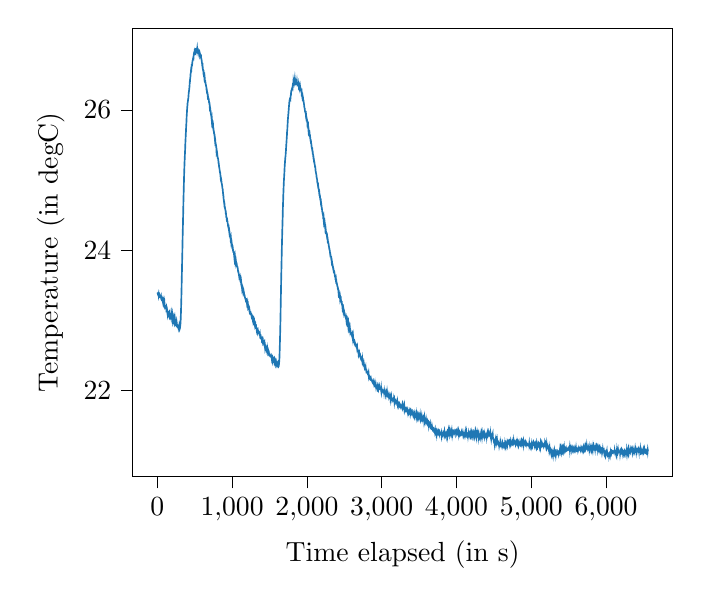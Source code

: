 % This file was created by tikzplotlib v0.9.5.
\begin{tikzpicture}

\definecolor{color0}{rgb}{0.122,0.467,0.706}

\begin{axis}[
legend cell align={left},
legend style={fill opacity=0.8, draw opacity=1, text opacity=1, draw=white!80!black},
tick align=outside,
tick pos=left,
x grid style={white!69.02!black},
xlabel={Time elapsed (in s)},
ylabel={Temperature (in degC)},
xmin=-328, xmax=6888,
xtick style={color=black},
y grid style={white!69.02!black},
ymin=20.772, ymax=27.165,
ytick style={color=black}
]
\addplot [semithick, color0]
table {%
0 23.397
2 23.393
4 23.393
6 23.378
8 23.38
10 23.376
12 23.365
14 23.365
16 23.374
18 23.353
20 23.363
22 23.35
24 23.357
26 23.35
28 23.346
30 23.353
32 23.344
34 23.346
36 23.342
38 23.331
40 23.331
42 23.331
44 23.336
46 23.327
48 23.323
50 23.333
52 23.314
54 23.316
56 23.306
58 23.31
60 23.293
62 23.287
64 23.287
66 23.291
68 23.289
70 23.282
72 23.272
74 23.261
76 23.276
78 23.261
80 23.27
82 23.257
84 23.265
86 23.25
88 23.261
90 23.227
92 23.216
94 23.221
96 23.231
98 23.201
100 23.204
102 23.193
104 23.199
106 23.193
108 23.189
110 23.191
112 23.178
114 23.176
116 23.174
118 23.182
120 23.155
122 23.159
124 23.158
126 23.16
128 23.145
130 23.153
132 23.141
134 23.125
136 23.112
138 23.089
140 23.101
142 23.099
144 23.106
146 23.109
148 23.104
150 23.092
152 23.086
154 23.069
156 23.072
158 23.063
160 23.079
162 23.068
164 23.075
166 23.086
168 23.058
170 23.058
172 23.035
174 23.032
176 23.048
178 23.068
180 23.073
182 23.06
184 23.101
186 23.078
188 23.06
190 23.063
192 23.085
194 23.067
196 23.064
198 23.06
200 23.077
202 23.057
204 23.062
206 23.029
208 22.991
210 23
212 22.976
214 22.983
216 23.003
218 23.015
220 23.021
222 22.998
224 23.018
226 23.007
228 23.019
230 22.99
232 23.001
234 22.988
236 23.007
238 22.988
240 22.984
242 22.977
244 22.96
246 22.923
248 22.955
250 22.938
252 22.934
254 22.96
256 22.957
258 22.974
260 22.959
262 22.941
264 22.939
266 22.933
268 22.915
270 22.913
272 22.906
274 22.908
276 22.915
278 22.918
280 22.916
282 22.899
284 22.91
286 22.917
288 22.914
290 22.889
292 22.908
294 22.893
296 22.895
298 22.902
300 22.882
302 22.889
304 22.9
306 22.931
308 22.942
310 22.966
312 23.012
314 23.068
316 23.127
318 23.206
320 23.285
322 23.378
324 23.47
326 23.585
328 23.672
330 23.777
332 23.879
334 23.966
336 24.079
338 24.192
340 24.279
342 24.371
344 24.468
346 24.556
348 24.671
350 24.758
352 24.835
354 24.926
356 25.001
358 25.082
360 25.145
362 25.205
364 25.265
366 25.305
368 25.36
370 25.405
372 25.454
374 25.518
376 25.56
378 25.601
380 25.654
382 25.688
384 25.737
386 25.782
388 25.81
390 25.861
392 25.912
394 25.939
396 25.982
398 26.016
400 26.042
402 26.063
404 26.097
406 26.108
408 26.122
410 26.137
412 26.157
414 26.167
416 26.193
418 26.225
420 26.248
422 26.263
424 26.278
426 26.299
428 26.314
430 26.342
432 26.372
434 26.403
436 26.406
438 26.444
440 26.457
442 26.474
444 26.512
446 26.527
448 26.531
450 26.557
452 26.599
454 26.606
456 26.599
458 26.627
460 26.625
462 26.627
464 26.642
466 26.653
468 26.684
470 26.699
472 26.706
474 26.71
476 26.719
478 26.736
480 26.744
482 26.755
484 26.75
486 26.778
488 26.795
490 26.812
492 26.821
494 26.823
496 26.823
498 26.84
500 26.836
502 26.829
504 26.842
506 26.855
508 26.851
510 26.857
512 26.868
514 26.868
516 26.868
518 26.848
520 26.857
522 26.857
524 26.865
526 26.87
528 26.855
530 26.859
532 26.874
534 26.851
536 26.863
538 26.863
540 26.848
542 26.851
544 26.855
546 26.846
548 26.833
550 26.836
552 26.836
554 26.821
556 26.833
558 26.836
560 26.821
562 26.821
564 26.814
566 26.797
568 26.81
570 26.802
572 26.797
574 26.793
576 26.791
578 26.782
580 26.782
582 26.763
584 26.765
586 26.738
588 26.729
590 26.723
592 26.702
594 26.699
596 26.672
598 26.659
600 26.642
602 26.623
604 26.61
606 26.616
608 26.587
610 26.578
612 26.561
614 26.561
616 26.535
618 26.538
620 26.512
622 26.516
624 26.497
626 26.491
628 26.465
630 26.472
632 26.442
634 26.448
636 26.423
638 26.414
640 26.414
642 26.399
644 26.382
646 26.369
648 26.357
650 26.352
652 26.335
654 26.331
656 26.318
658 26.286
660 26.274
662 26.276
664 26.25
666 26.252
668 26.237
670 26.229
672 26.223
674 26.195
676 26.201
678 26.188
680 26.174
682 26.174
684 26.157
686 26.157
688 26.148
690 26.122
692 26.101
694 26.097
696 26.097
698 26.074
700 26.046
702 26.054
704 26.037
706 26.031
708 26.01
710 25.993
712 25.98
714 25.963
716 25.933
718 25.929
720 25.927
722 25.905
724 25.884
726 25.871
728 25.844
730 25.859
732 25.831
734 25.822
736 25.801
738 25.79
740 25.786
742 25.763
744 25.752
746 25.763
748 25.731
750 25.733
752 25.716
754 25.695
756 25.692
758 25.667
760 25.663
762 25.652
764 25.639
766 25.614
768 25.595
770 25.573
772 25.586
774 25.571
776 25.541
778 25.524
780 25.518
782 25.507
784 25.494
786 25.475
788 25.469
790 25.426
792 25.437
794 25.422
796 25.407
798 25.403
800 25.377
802 25.356
804 25.339
806 25.318
808 25.318
810 25.309
812 25.305
814 25.286
816 25.275
818 25.243
820 25.241
822 25.224
824 25.207
826 25.182
828 25.177
830 25.162
832 25.154
834 25.126
836 25.122
838 25.107
840 25.103
842 25.082
844 25.058
846 25.058
848 25.02
850 25.024
852 25.024
854 25.005
856 24.973
858 24.973
860 24.954
862 24.95
864 24.93
866 24.922
868 24.901
870 24.884
872 24.875
874 24.864
876 24.837
878 24.818
880 24.786
882 24.786
884 24.765
886 24.731
888 24.716
890 24.704
892 24.683
894 24.67
896 24.647
898 24.651
900 24.627
902 24.613
904 24.608
906 24.589
908 24.583
910 24.572
912 24.558
914 24.535
916 24.537
918 24.518
920 24.493
922 24.472
924 24.466
926 24.465
928 24.438
930 24.441
932 24.443
934 24.43
936 24.411
938 24.409
940 24.386
942 24.378
944 24.363
946 24.34
948 24.333
950 24.325
952 24.329
954 24.298
956 24.316
958 24.285
960 24.27
962 24.253
964 24.263
966 24.247
968 24.226
970 24.217
972 24.217
974 24.19
976 24.186
978 24.175
980 24.148
982 24.153
984 24.165
986 24.139
988 24.153
990 24.143
992 24.124
994 24.101
996 24.084
998 24.067
1000 24.074
1002 24.068
1004 24.053
1006 24.069
1008 24.023
1010 24.011
1012 24.009
1014 24.001
1016 23.983
1018 23.975
1020 23.971
1022 23.966
1024 23.954
1026 23.932
1028 23.937
1030 23.902
1032 23.91
1034 23.878
1036 23.888
1038 23.869
1040 23.888
1042 23.866
1044 23.847
1046 23.868
1048 23.842
1050 23.852
1052 23.835
1054 23.821
1056 23.821
1058 23.817
1060 23.81
1062 23.797
1064 23.772
1066 23.771
1068 23.763
1070 23.764
1072 23.759
1074 23.746
1076 23.732
1078 23.703
1080 23.696
1082 23.698
1084 23.69
1086 23.673
1088 23.665
1090 23.653
1092 23.638
1094 23.648
1096 23.644
1098 23.641
1100 23.608
1102 23.6
1104 23.595
1106 23.577
1108 23.577
1110 23.562
1112 23.549
1114 23.546
1116 23.567
1118 23.549
1120 23.557
1122 23.536
1124 23.527
1126 23.514
1128 23.485
1130 23.484
1132 23.462
1134 23.475
1136 23.464
1138 23.463
1140 23.465
1142 23.443
1144 23.428
1146 23.446
1148 23.438
1150 23.411
1152 23.404
1154 23.396
1156 23.406
1158 23.395
1160 23.368
1162 23.368
1164 23.364
1166 23.355
1168 23.347
1170 23.33
1172 23.326
1174 23.32
1176 23.307
1178 23.303
1180 23.294
1182 23.3
1184 23.298
1186 23.299
1188 23.289
1190 23.282
1192 23.272
1194 23.261
1196 23.268
1198 23.247
1200 23.257
1202 23.245
1204 23.217
1206 23.217
1208 23.228
1210 23.207
1212 23.213
1214 23.177
1216 23.181
1218 23.175
1220 23.179
1222 23.173
1224 23.173
1226 23.16
1228 23.154
1230 23.141
1232 23.152
1234 23.137
1236 23.126
1238 23.12
1240 23.115
1242 23.088
1244 23.107
1246 23.109
1248 23.092
1250 23.088
1252 23.09
1254 23.081
1256 23.074
1258 23.07
1260 23.057
1262 23.062
1264 23.052
1266 23.039
1268 23.032
1270 23.034
1272 23.039
1274 23.021
1276 23.027
1278 23.01
1280 23.008
1282 23.013
1284 22.983
1286 22.99
1288 22.996
1290 23.004
1292 22.991
1294 22.976
1296 22.983
1298 22.964
1300 22.954
1302 22.941
1304 22.956
1306 22.949
1308 22.943
1310 22.93
1312 22.937
1314 22.917
1316 22.915
1318 22.913
1320 22.915
1322 22.89
1324 22.89
1326 22.875
1328 22.89
1330 22.888
1332 22.881
1334 22.879
1336 22.873
1338 22.871
1340 22.86
1342 22.834
1344 22.841
1346 22.849
1348 22.837
1350 22.826
1352 22.826
1354 22.822
1356 22.824
1358 22.826
1360 22.817
1362 22.815
1364 22.809
1366 22.794
1368 22.79
1370 22.785
1372 22.796
1374 22.775
1376 22.779
1378 22.783
1380 22.777
1382 22.764
1384 22.768
1386 22.758
1388 22.749
1390 22.743
1392 22.751
1394 22.754
1396 22.754
1398 22.719
1400 22.724
1402 22.723
1404 22.723
1406 22.729
1408 22.712
1410 22.717
1412 22.688
1414 22.694
1416 22.692
1418 22.688
1420 22.687
1422 22.678
1424 22.683
1426 22.668
1428 22.663
1430 22.653
1432 22.656
1434 22.664
1436 22.641
1438 22.645
1440 22.619
1442 22.632
1444 22.628
1446 22.628
1448 22.619
1450 22.617
1452 22.611
1454 22.598
1456 22.617
1458 22.613
1460 22.59
1462 22.594
1464 22.577
1466 22.575
1468 22.59
1470 22.57
1472 22.568
1474 22.556
1476 22.57
1478 22.556
1480 22.551
1482 22.543
1484 22.553
1486 22.541
1488 22.545
1490 22.534
1492 22.538
1494 22.526
1496 22.526
1498 22.526
1500 22.509
1502 22.513
1504 22.509
1506 22.509
1508 22.504
1510 22.504
1512 22.5
1514 22.5
1516 22.49
1518 22.485
1520 22.487
1522 22.485
1524 22.481
1526 22.479
1528 22.464
1530 22.477
1532 22.468
1534 22.466
1536 22.449
1538 22.46
1540 22.462
1542 22.441
1544 22.455
1546 22.447
1548 22.449
1550 22.426
1552 22.43
1554 22.432
1556 22.424
1558 22.428
1560 22.417
1562 22.43
1564 22.419
1566 22.428
1568 22.413
1570 22.402
1572 22.413
1574 22.421
1576 22.411
1578 22.396
1580 22.402
1582 22.409
1584 22.394
1586 22.372
1588 22.379
1590 22.392
1592 22.379
1594 22.375
1596 22.381
1598 22.372
1600 22.362
1602 22.37
1604 22.358
1606 22.355
1608 22.362
1610 22.37
1612 22.349
1614 22.349
1616 22.355
1618 22.349
1620 22.353
1622 22.345
1624 22.349
1626 22.375
1628 22.392
1630 22.424
1632 22.453
1634 22.513
1636 22.585
1638 22.658
1640 22.741
1642 22.819
1644 22.913
1646 23.007
1648 23.128
1650 23.262
1652 23.364
1654 23.486
1656 23.596
1658 23.697
1660 23.786
1662 23.903
1664 23.995
1666 24.097
1668 24.173
1670 24.265
1672 24.331
1674 24.42
1676 24.482
1678 24.586
1680 24.659
1682 24.703
1684 24.786
1686 24.831
1688 24.893
1690 24.935
1692 24.993
1694 25.021
1696 25.065
1698 25.093
1700 25.146
1702 25.185
1704 25.219
1706 25.248
1708 25.282
1710 25.302
1712 25.334
1714 25.338
1716 25.378
1718 25.404
1720 25.431
1722 25.47
1724 25.506
1726 25.532
1728 25.566
1730 25.6
1732 25.629
1734 25.678
1736 25.704
1738 25.725
1740 25.774
1742 25.802
1744 25.844
1746 25.874
1748 25.898
1750 25.932
1752 25.942
1754 25.974
1756 25.996
1758 26.025
1760 26.059
1762 26.072
1764 26.102
1766 26.125
1768 26.136
1770 26.147
1772 26.145
1774 26.155
1776 26.17
1778 26.174
1780 26.168
1782 26.194
1784 26.208
1786 26.213
1788 26.245
1790 26.264
1792 26.264
1794 26.277
1796 26.292
1798 26.296
1800 26.3
1802 26.309
1804 26.309
1806 26.313
1808 26.33
1810 26.323
1812 26.345
1814 26.345
1816 26.351
1818 26.366
1820 26.409
1822 26.398
1824 26.392
1826 26.4
1828 26.394
1830 26.406
1832 26.419
1834 26.415
1836 26.417
1838 26.436
1840 26.413
1842 26.426
1844 26.415
1846 26.426
1848 26.419
1850 26.398
1852 26.387
1854 26.375
1856 26.377
1858 26.385
1860 26.394
1862 26.381
1864 26.383
1866 26.4
1868 26.379
1870 26.368
1872 26.372
1874 26.372
1876 26.368
1878 26.358
1880 26.36
1882 26.36
1884 26.353
1886 26.351
1888 26.364
1890 26.343
1892 26.351
1894 26.355
1896 26.34
1898 26.353
1900 26.349
1902 26.345
1904 26.343
1906 26.323
1908 26.336
1910 26.319
1912 26.321
1914 26.313
1916 26.306
1918 26.298
1920 26.294
1922 26.285
1924 26.277
1926 26.279
1928 26.249
1930 26.255
1932 26.232
1934 26.217
1936 26.234
1938 26.234
1940 26.206
1942 26.187
1944 26.196
1946 26.187
1948 26.164
1950 26.145
1952 26.143
1954 26.136
1956 26.113
1958 26.108
1960 26.087
1962 26.074
1964 26.051
1966 26.032
1968 26.028
1970 26.023
1972 26.002
1974 25.981
1976 25.974
1978 25.974
1980 25.962
1982 25.955
1984 25.955
1986 25.928
1988 25.934
1990 25.908
1992 25.887
1994 25.893
1996 25.881
1998 25.87
2000 25.853
2002 25.853
2004 25.84
2006 25.806
2008 25.813
2010 25.802
2012 25.776
2014 25.772
2016 25.778
2018 25.74
2020 25.715
2022 25.727
2024 25.71
2026 25.698
2028 25.685
2030 25.683
2032 25.685
2034 25.653
2036 25.657
2038 25.632
2040 25.623
2042 25.625
2044 25.602
2046 25.581
2048 25.568
2050 25.561
2052 25.546
2054 25.549
2056 25.527
2058 25.517
2060 25.504
2062 25.48
2064 25.47
2066 25.453
2068 25.453
2070 25.438
2072 25.44
2074 25.417
2076 25.391
2078 25.393
2080 25.372
2082 25.363
2084 25.355
2086 25.323
2088 25.325
2090 25.308
2092 25.295
2094 25.285
2096 25.248
2098 25.263
2100 25.251
2102 25.229
2104 25.219
2106 25.214
2108 25.195
2110 25.195
2112 25.178
2114 25.159
2116 25.131
2118 25.119
2120 25.106
2122 25.099
2124 25.082
2126 25.078
2128 25.05
2130 25.038
2132 25.027
2134 25.016
2136 25.014
2138 24.972
2140 24.961
2142 24.955
2144 24.946
2146 24.933
2148 24.918
2150 24.923
2152 24.899
2154 24.887
2156 24.882
2158 24.867
2160 24.846
2162 24.835
2164 24.816
2166 24.821
2168 24.799
2170 24.793
2172 24.78
2174 24.774
2176 24.744
2178 24.727
2180 24.718
2182 24.72
2184 24.701
2186 24.68
2188 24.686
2190 24.665
2192 24.663
2194 24.629
2196 24.629
2198 24.601
2200 24.591
2202 24.584
2204 24.554
2206 24.55
2208 24.537
2210 24.52
2212 24.52
2214 24.499
2216 24.497
2218 24.465
2220 24.467
2222 24.448
2224 24.425
2226 24.442
2228 24.418
2230 24.403
2232 24.401
2234 24.391
2236 24.369
2238 24.373
2240 24.335
2242 24.354
2244 24.335
2246 24.303
2248 24.31
2250 24.282
2252 24.288
2254 24.267
2256 24.265
2258 24.246
2260 24.239
2262 24.239
2264 24.216
2266 24.21
2268 24.195
2270 24.201
2272 24.178
2274 24.171
2276 24.148
2278 24.154
2280 24.139
2282 24.12
2284 24.116
2286 24.114
2288 24.092
2290 24.086
2292 24.067
2294 24.048
2296 24.046
2298 24.026
2300 24.012
2302 24.012
2304 23.999
2306 23.99
2308 23.965
2310 23.954
2312 23.935
2314 23.939
2316 23.924
2318 23.907
2320 23.905
2322 23.905
2324 23.888
2326 23.871
2328 23.867
2330 23.846
2332 23.856
2334 23.843
2336 23.818
2338 23.807
2340 23.803
2342 23.801
2344 23.78
2346 23.769
2348 23.756
2350 23.756
2352 23.735
2354 23.737
2356 23.728
2358 23.703
2360 23.705
2362 23.697
2364 23.677
2366 23.673
2368 23.677
2370 23.665
2372 23.645
2374 23.631
2376 23.624
2378 23.643
2380 23.611
2382 23.588
2384 23.588
2386 23.575
2388 23.584
2390 23.558
2392 23.55
2394 23.554
2396 23.535
2398 23.533
2400 23.524
2402 23.518
2404 23.505
2406 23.49
2408 23.482
2410 23.479
2412 23.458
2414 23.45
2416 23.452
2418 23.439
2420 23.433
2422 23.405
2424 23.416
2426 23.409
2428 23.384
2430 23.39
2432 23.377
2434 23.343
2436 23.345
2438 23.341
2440 23.347
2442 23.322
2444 23.335
2446 23.32
2448 23.305
2450 23.305
2452 23.296
2454 23.301
2456 23.277
2458 23.273
2460 23.262
2462 23.25
2464 23.237
2466 23.235
2468 23.239
2470 23.22
2472 23.22
2474 23.196
2476 23.209
2478 23.207
2480 23.179
2482 23.179
2484 23.169
2486 23.166
2488 23.141
2490 23.156
2492 23.143
2494 23.128
2496 23.13
2498 23.105
2500 23.1
2502 23.107
2504 23.1
2506 23.092
2508 23.073
2510 23.066
2512 23.058
2514 23.06
2516 23.054
2518 23.049
2520 23.037
2522 23.028
2524 23.017
2526 23.015
2528 22.996
2530 23.009
2532 22.986
2534 22.986
2536 22.983
2538 22.975
2540 22.964
2542 22.975
2544 22.943
2546 22.943
2548 22.945
2550 22.947
2552 22.924
2554 22.939
2556 22.907
2558 22.909
2560 22.905
2562 22.888
2564 22.9
2566 22.911
2568 22.894
2570 22.881
2572 22.866
2574 22.858
2576 22.873
2578 22.851
2580 22.862
2582 22.854
2584 22.839
2586 22.828
2588 22.824
2590 22.824
2592 22.819
2594 22.811
2596 22.796
2598 22.792
2600 22.785
2602 22.796
2604 22.802
2606 22.777
2608 22.766
2610 22.762
2612 22.747
2614 22.762
2616 22.741
2618 22.758
2620 22.732
2622 22.736
2624 22.73
2626 22.717
2628 22.715
2630 22.732
2632 22.69
2634 22.685
2636 22.692
2638 22.688
2640 22.675
2642 22.681
2644 22.673
2646 22.66
2648 22.651
2650 22.645
2652 22.647
2654 22.647
2656 22.649
2658 22.63
2660 22.63
2662 22.622
2664 22.624
2666 22.619
2668 22.615
2670 22.6
2672 22.609
2674 22.57
2676 22.587
2678 22.585
2680 22.575
2682 22.562
2684 22.564
2686 22.556
2688 22.553
2690 22.528
2692 22.538
2694 22.536
2696 22.541
2698 22.526
2700 22.534
2702 22.517
2704 22.521
2706 22.524
2708 22.524
2710 22.515
2712 22.502
2714 22.483
2716 22.475
2718 22.483
2720 22.479
2722 22.472
2724 22.47
2726 22.464
2728 22.462
2730 22.449
2732 22.453
2734 22.443
2736 22.436
2738 22.426
2740 22.441
2742 22.415
2744 22.421
2746 22.406
2748 22.404
2750 22.398
2752 22.398
2754 22.381
2756 22.387
2758 22.364
2760 22.36
2762 22.377
2764 22.362
2766 22.362
2768 22.349
2770 22.336
2772 22.345
2774 22.341
2776 22.319
2778 22.323
2780 22.317
2782 22.319
2784 22.328
2786 22.3
2788 22.298
2790 22.3
2792 22.287
2794 22.294
2796 22.292
2798 22.279
2800 22.275
2802 22.268
2804 22.262
2806 22.262
2808 22.247
2810 22.247
2812 22.247
2814 22.245
2816 22.232
2818 22.232
2820 22.24
2822 22.219
2824 22.211
2826 22.226
2828 22.202
2830 22.211
2832 22.209
2834 22.192
2836 22.194
2838 22.185
2840 22.189
2842 22.187
2844 22.179
2846 22.187
2848 22.183
2850 22.162
2852 22.159
2854 22.164
2856 22.17
2858 22.159
2860 22.157
2862 22.155
2864 22.155
2866 22.155
2868 22.14
2870 22.14
2872 22.136
2874 22.121
2876 22.117
2878 22.123
2880 22.117
2882 22.115
2884 22.112
2886 22.103
2888 22.099
2890 22.105
2892 22.116
2894 22.104
2896 22.097
2898 22.086
2900 22.093
2902 22.088
2904 22.081
2906 22.077
2908 22.09
2910 22.066
2912 22.065
2914 22.056
2916 22.056
2918 22.06
2920 22.06
2922 22.071
2924 22.055
2926 22.068
2928 22.069
2930 22.071
2932 22.071
2934 22.054
2936 22.057
2938 22.053
2940 22.051
2942 22.04
2944 22.051
2946 22.038
2948 22.049
2950 22.03
2952 22.026
2954 22.019
2956 22.041
2958 22.041
2960 22.053
2962 22.047
2964 22.04
2966 22.026
2968 22.03
2970 22.011
2972 22.037
2974 22.026
2976 22.025
2978 22.023
2980 22.031
2982 22.03
2984 22.032
2986 22.024
2988 22.03
2990 22.015
2992 22.031
2994 22.006
2996 21.987
2998 22.004
3000 22.006
3002 22.014
3004 22.007
3006 22.007
3008 21.997
3010 21.985
3012 21.985
3014 22.001
3016 21.999
3018 21.988
3020 21.992
3022 21.992
3024 21.98
3026 21.982
3028 21.988
3030 21.995
3032 21.975
3034 21.99
3036 21.975
3038 21.977
3040 21.977
3042 21.961
3044 21.963
3046 21.963
3048 21.967
3050 21.968
3052 21.975
3054 21.953
3056 21.963
3058 21.945
3060 21.958
3062 21.948
3064 21.95
3066 21.949
3068 21.955
3070 21.936
3072 21.932
3074 21.96
3076 21.943
3078 21.943
3080 21.932
3082 21.923
3084 21.921
3086 21.945
3088 21.943
3090 21.934
3092 21.928
3094 21.917
3096 21.93
3098 21.917
3100 21.923
3102 21.908
3104 21.904
3106 21.913
3108 21.915
3110 21.906
3112 21.902
3114 21.908
3116 21.915
3118 21.883
3120 21.896
3122 21.889
3124 21.887
3126 21.891
3128 21.904
3130 21.883
3132 21.885
3134 21.881
3136 21.872
3138 21.883
3140 21.883
3142 21.859
3144 21.864
3146 21.866
3148 21.872
3150 21.868
3152 21.872
3154 21.855
3156 21.855
3158 21.859
3160 21.855
3162 21.874
3164 21.861
3166 21.851
3168 21.861
3170 21.838
3172 21.853
3174 21.859
3176 21.853
3178 21.857
3180 21.849
3182 21.842
3184 21.84
3186 21.844
3188 21.834
3190 21.84
3192 21.827
3194 21.821
3196 21.821
3198 21.825
3200 21.827
3202 21.821
3204 21.812
3206 21.816
3208 21.816
3210 21.831
3212 21.812
3214 21.825
3216 21.814
3218 21.812
3220 21.804
3222 21.804
3224 21.799
3226 21.804
3228 21.789
3230 21.799
3232 21.806
3234 21.808
3236 21.784
3238 21.78
3240 21.791
3242 21.801
3244 21.795
3246 21.797
3248 21.791
3250 21.776
3252 21.776
3254 21.774
3256 21.763
3258 21.767
3260 21.793
3262 21.767
3264 21.769
3266 21.78
3268 21.778
3270 21.769
3272 21.778
3274 21.789
3276 21.772
3278 21.765
3280 21.748
3282 21.754
3284 21.772
3286 21.759
3288 21.754
3290 21.742
3292 21.742
3294 21.75
3296 21.744
3298 21.746
3300 21.763
3302 21.742
3304 21.754
3306 21.729
3308 21.739
3310 21.752
3312 21.752
3314 21.739
3316 21.746
3318 21.742
3320 21.739
3322 21.735
3324 21.737
3326 21.72
3328 21.725
3330 21.722
3332 21.729
3334 21.72
3336 21.714
3338 21.737
3340 21.716
3342 21.71
3344 21.71
3346 21.718
3348 21.703
3350 21.714
3352 21.714
3354 21.692
3356 21.703
3358 21.699
3360 21.69
3362 21.699
3364 21.695
3366 21.697
3368 21.705
3370 21.71
3372 21.688
3374 21.692
3376 21.688
3378 21.703
3380 21.695
3382 21.701
3384 21.675
3386 21.686
3388 21.695
3390 21.68
3392 21.68
3394 21.669
3396 21.671
3398 21.684
3400 21.677
3402 21.684
3404 21.669
3406 21.673
3408 21.68
3410 21.665
3412 21.665
3414 21.669
3416 21.665
3418 21.656
3420 21.667
3422 21.667
3424 21.658
3426 21.658
3428 21.662
3430 21.675
3432 21.669
3434 21.65
3436 21.658
3438 21.639
3440 21.648
3442 21.639
3444 21.656
3446 21.643
3448 21.656
3450 21.645
3452 21.639
3454 21.643
3456 21.637
3458 21.635
3460 21.641
3462 21.639
3464 21.641
3466 21.628
3468 21.654
3470 21.639
3472 21.643
3474 21.641
3476 21.641
3478 21.639
3480 21.645
3482 21.63
3484 21.645
3486 21.635
3488 21.633
3490 21.633
3492 21.63
3494 21.63
3496 21.618
3498 21.633
3500 21.622
3502 21.628
3504 21.624
3506 21.62
3508 21.624
3510 21.618
3512 21.633
3514 21.604
3516 21.604
3518 21.608
3520 21.593
3522 21.604
3524 21.618
3526 21.609
3528 21.62
3530 21.628
3532 21.618
3534 21.609
3536 21.626
3538 21.611
3540 21.613
3542 21.613
3544 21.598
3546 21.598
3548 21.611
3550 21.615
3552 21.596
3554 21.605
3556 21.6
3558 21.606
3560 21.583
3562 21.578
3564 21.578
3566 21.59
3568 21.603
3570 21.557
3572 21.568
3574 21.585
3576 21.568
3578 21.559
3580 21.575
3582 21.575
3584 21.579
3586 21.563
3588 21.57
3590 21.555
3592 21.557
3594 21.574
3596 21.557
3598 21.559
3600 21.537
3602 21.537
3604 21.527
3606 21.523
3608 21.555
3610 21.561
3612 21.543
3614 21.545
3616 21.541
3618 21.545
3620 21.547
3622 21.55
3624 21.523
3626 21.502
3628 21.526
3630 21.504
3632 21.518
3634 21.547
3636 21.547
3638 21.539
3640 21.526
3642 21.51
3644 21.514
3646 21.51
3648 21.521
3650 21.503
3652 21.491
3654 21.469
3656 21.469
3658 21.458
3660 21.456
3662 21.463
3664 21.471
3666 21.441
3668 21.48
3670 21.459
3672 21.461
3674 21.483
3676 21.472
3678 21.469
3680 21.449
3682 21.441
3684 21.445
3686 21.448
3688 21.427
3690 21.449
3692 21.447
3694 21.451
3696 21.438
3698 21.428
3700 21.416
3702 21.418
3704 21.414
3706 21.408
3708 21.416
3710 21.42
3712 21.414
3714 21.425
3716 21.397
3718 21.403
3720 21.405
3722 21.403
3724 21.41
3726 21.397
3728 21.412
3730 21.414
3732 21.399
3734 21.408
3736 21.388
3738 21.408
3740 21.403
3742 21.401
3744 21.405
3746 21.397
3748 21.405
3750 21.399
3752 21.395
3754 21.395
3756 21.408
3758 21.399
3760 21.405
3762 21.388
3764 21.382
3766 21.399
3768 21.399
3770 21.395
3772 21.401
3774 21.38
3776 21.388
3778 21.378
3780 21.382
3782 21.393
3784 21.388
3786 21.391
3788 21.391
3790 21.38
3792 21.378
3794 21.391
3796 21.391
3798 21.373
3800 21.386
3802 21.369
3804 21.391
3806 21.384
3808 21.38
3810 21.371
3812 21.376
3814 21.371
3816 21.38
3818 21.382
3820 21.384
3822 21.373
3824 21.379
3826 21.394
3828 21.39
3830 21.383
3832 21.386
3834 21.391
3836 21.403
3838 21.379
3840 21.39
3842 21.368
3844 21.376
3846 21.369
3848 21.378
3850 21.376
3852 21.365
3854 21.376
3856 21.369
3858 21.373
3860 21.378
3862 21.348
3864 21.367
3866 21.368
3868 21.377
3870 21.385
3872 21.359
3874 21.371
3876 21.381
3878 21.387
3880 21.366
3882 21.385
3884 21.381
3886 21.394
3888 21.386
3890 21.384
3892 21.388
3894 21.414
3896 21.4
3898 21.41
3900 21.394
3902 21.389
3904 21.388
3906 21.4
3908 21.414
3910 21.391
3912 21.406
3914 21.407
3916 21.407
3918 21.405
3920 21.383
3922 21.387
3924 21.4
3926 21.389
3928 21.402
3930 21.399
3932 21.41
3934 21.38
3936 21.397
3938 21.372
3940 21.394
3942 21.374
3944 21.391
3946 21.41
3948 21.407
3950 21.42
3952 21.422
3954 21.403
3956 21.414
3958 21.41
3960 21.413
3962 21.407
3964 21.42
3966 21.42
3968 21.411
3970 21.411
3972 21.407
3974 21.401
3976 21.403
3978 21.399
3980 21.39
3982 21.417
3984 21.413
3986 21.417
3988 21.4
3990 21.405
3992 21.413
3994 21.407
3996 21.405
3998 21.402
4000 21.394
4002 21.409
4004 21.402
4006 21.398
4008 21.405
4010 21.417
4012 21.405
4014 21.396
4016 21.402
4018 21.398
4020 21.39
4022 21.396
4024 21.396
4026 21.402
4028 21.387
4030 21.411
4032 21.4
4034 21.402
4036 21.402
4038 21.4
4040 21.405
4042 21.396
4044 21.379
4046 21.385
4048 21.381
4050 21.411
4052 21.387
4054 21.385
4056 21.405
4058 21.405
4060 21.379
4062 21.383
4064 21.398
4066 21.405
4068 21.375
4070 21.37
4072 21.373
4074 21.381
4076 21.381
4078 21.392
4080 21.39
4082 21.379
4084 21.375
4086 21.387
4088 21.373
4090 21.383
4092 21.383
4094 21.383
4096 21.381
4098 21.381
4100 21.366
4102 21.377
4104 21.373
4106 21.379
4108 21.377
4110 21.377
4112 21.379
4114 21.39
4116 21.402
4118 21.375
4120 21.385
4122 21.379
4124 21.394
4126 21.387
4128 21.379
4130 21.392
4132 21.358
4134 21.381
4136 21.381
4138 21.385
4140 21.383
4142 21.373
4144 21.385
4146 21.383
4148 21.368
4150 21.375
4152 21.379
4154 21.398
4156 21.368
4158 21.383
4160 21.366
4162 21.37
4164 21.375
4166 21.37
4168 21.379
4170 21.37
4172 21.375
4174 21.383
4176 21.375
4178 21.366
4180 21.355
4182 21.366
4184 21.375
4186 21.36
4188 21.37
4190 21.362
4192 21.381
4194 21.368
4196 21.368
4198 21.37
4200 21.37
4202 21.368
4204 21.385
4206 21.37
4208 21.381
4210 21.385
4212 21.368
4214 21.383
4216 21.39
4218 21.373
4220 21.381
4222 21.383
4224 21.379
4226 21.377
4228 21.375
4230 21.362
4232 21.377
4234 21.366
4236 21.364
4238 21.373
4240 21.36
4242 21.383
4244 21.358
4246 21.366
4248 21.383
4250 21.358
4252 21.366
4254 21.366
4256 21.362
4258 21.379
4260 21.358
4262 21.353
4264 21.366
4266 21.349
4268 21.37
4270 21.36
4272 21.362
4274 21.373
4276 21.362
4278 21.364
4280 21.353
4282 21.347
4284 21.345
4286 21.349
4288 21.381
4290 21.37
4292 21.37
4294 21.338
4296 21.353
4298 21.345
4300 21.362
4302 21.347
4304 21.347
4306 21.351
4308 21.343
4310 21.358
4312 21.353
4314 21.343
4316 21.349
4318 21.34
4320 21.345
4322 21.358
4324 21.37
4326 21.343
4328 21.353
4330 21.353
4332 21.366
4334 21.347
4336 21.347
4338 21.351
4340 21.37
4342 21.349
4344 21.368
4346 21.349
4348 21.355
4350 21.351
4352 21.368
4354 21.364
4356 21.373
4358 21.353
4360 21.379
4362 21.358
4364 21.364
4366 21.366
4368 21.358
4370 21.362
4372 21.377
4374 21.364
4376 21.349
4378 21.364
4380 21.364
4382 21.373
4384 21.366
4386 21.358
4388 21.366
4390 21.368
4392 21.364
4394 21.36
4396 21.362
4398 21.364
4400 21.368
4402 21.351
4404 21.377
4406 21.383
4408 21.37
4410 21.373
4412 21.366
4414 21.379
4416 21.358
4418 21.362
4420 21.368
4422 21.36
4424 21.366
4426 21.373
4428 21.385
4430 21.366
4432 21.368
4434 21.379
4436 21.37
4438 21.362
4440 21.364
4442 21.366
4444 21.362
4446 21.373
4448 21.362
4450 21.36
4452 21.377
4454 21.35
4456 21.345
4458 21.334
4460 21.354
4462 21.339
4464 21.339
4466 21.317
4468 21.332
4470 21.347
4472 21.346
4474 21.385
4476 21.366
4478 21.37
4480 21.366
4482 21.373
4484 21.381
4486 21.343
4488 21.323
4490 21.319
4492 21.309
4494 21.306
4496 21.291
4498 21.278
4500 21.267
4502 21.26
4504 21.262
4506 21.249
4508 21.247
4510 21.231
4512 21.248
4514 21.264
4516 21.273
4518 21.278
4520 21.298
4522 21.305
4524 21.314
4526 21.293
4528 21.283
4530 21.271
4532 21.279
4534 21.247
4536 21.255
4538 21.249
4540 21.253
4542 21.264
4544 21.28
4546 21.26
4548 21.255
4550 21.251
4552 21.243
4554 21.235
4556 21.231
4558 21.235
4560 21.242
4562 21.229
4564 21.227
4566 21.233
4568 21.233
4570 21.216
4572 21.229
4574 21.233
4576 21.233
4578 21.214
4580 21.218
4582 21.235
4584 21.222
4586 21.222
4588 21.225
4590 21.22
4592 21.24
4594 21.222
4596 21.225
4598 21.214
4600 21.212
4602 21.245
4604 21.224
4606 21.224
4608 21.228
4610 21.215
4612 21.227
4614 21.21
4616 21.215
4618 21.233
4620 21.22
4622 21.213
4624 21.223
4626 21.228
4628 21.224
4630 21.22
4632 21.228
4634 21.223
4636 21.223
4638 21.221
4640 21.206
4642 21.21
4644 21.224
4646 21.213
4648 21.236
4650 21.221
4652 21.215
4654 21.238
4656 21.231
4658 21.238
4660 21.225
4662 21.246
4664 21.243
4666 21.234
4668 21.251
4670 21.249
4672 21.226
4674 21.228
4676 21.246
4678 21.253
4680 21.241
4682 21.271
4684 21.266
4686 21.269
4688 21.273
4690 21.26
4692 21.26
4694 21.25
4696 21.254
4698 21.259
4700 21.252
4702 21.252
4704 21.254
4706 21.26
4708 21.254
4710 21.243
4712 21.262
4714 21.256
4716 21.252
4718 21.249
4720 21.264
4722 21.249
4724 21.262
4726 21.256
4728 21.254
4730 21.247
4732 21.26
4734 21.262
4736 21.247
4738 21.245
4740 21.26
4742 21.269
4744 21.254
4746 21.247
4748 21.256
4750 21.252
4752 21.26
4754 21.269
4756 21.264
4758 21.264
4760 21.26
4762 21.275
4764 21.249
4766 21.254
4768 21.249
4770 21.247
4772 21.254
4774 21.252
4776 21.258
4778 21.264
4780 21.252
4782 21.249
4784 21.254
4786 21.245
4788 21.266
4790 21.264
4792 21.258
4794 21.256
4796 21.262
4798 21.252
4800 21.258
4802 21.256
4804 21.256
4806 21.249
4808 21.262
4810 21.245
4812 21.247
4814 21.258
4816 21.264
4818 21.249
4820 21.239
4822 21.254
4824 21.254
4826 21.26
4828 21.26
4830 21.256
4832 21.262
4834 21.237
4836 21.247
4838 21.264
4840 21.26
4842 21.249
4844 21.247
4846 21.252
4848 21.254
4850 21.245
4852 21.256
4854 21.26
4856 21.258
4858 21.258
4860 21.266
4862 21.252
4864 21.258
4866 21.241
4868 21.247
4870 21.245
4872 21.26
4874 21.247
4876 21.26
4878 21.266
4880 21.247
4882 21.256
4884 21.262
4886 21.252
4888 21.256
4890 21.249
4892 21.247
4894 21.258
4896 21.241
4898 21.266
4900 21.254
4902 21.243
4904 21.245
4906 21.249
4908 21.245
4910 21.241
4912 21.237
4914 21.252
4916 21.247
4918 21.239
4920 21.245
4922 21.254
4924 21.241
4926 21.232
4928 21.226
4930 21.243
4932 21.249
4934 21.241
4936 21.237
4938 21.232
4940 21.237
4942 21.241
4944 21.237
4946 21.237
4948 21.232
4950 21.226
4952 21.228
4954 21.23
4956 21.23
4958 21.224
4960 21.228
4962 21.23
4964 21.226
4966 21.224
4968 21.222
4970 21.226
4972 21.241
4974 21.217
4976 21.226
4978 21.213
4980 21.219
4982 21.222
4984 21.23
4986 21.23
4988 21.215
4990 21.228
4992 21.226
4994 21.226
4996 21.232
4998 21.224
5000 21.217
5002 21.222
5004 21.234
5006 21.213
5008 21.224
5010 21.232
5012 21.226
5014 21.228
5016 21.219
5018 21.237
5020 21.234
5022 21.241
5024 21.219
5026 21.219
5028 21.219
5030 21.224
5032 21.237
5034 21.226
5036 21.228
5038 21.228
5040 21.239
5042 21.243
5044 21.239
5046 21.222
5048 21.23
5050 21.215
5052 21.224
5054 21.224
5056 21.234
5058 21.228
5060 21.232
5062 21.239
5064 21.224
5066 21.237
5068 21.215
5070 21.226
5072 21.23
5074 21.232
5076 21.213
5078 21.224
5080 21.228
5082 21.232
5084 21.224
5086 21.232
5088 21.213
5090 21.222
5092 21.222
5094 21.232
5096 21.23
5098 21.224
5100 21.232
5102 21.224
5104 21.217
5106 21.226
5108 21.222
5110 21.209
5112 21.228
5114 21.224
5116 21.215
5118 21.215
5120 21.237
5122 21.215
5124 21.234
5126 21.219
5128 21.234
5130 21.219
5132 21.219
5134 21.217
5136 21.209
5138 21.213
5140 21.209
5142 21.213
5144 21.23
5146 21.219
5148 21.211
5150 21.209
5152 21.234
5154 21.23
5156 21.222
5158 21.219
5160 21.222
5162 21.228
5164 21.224
5166 21.215
5168 21.204
5170 21.211
5172 21.219
5174 21.226
5176 21.226
5178 21.228
5180 21.2
5182 21.23
5184 21.217
5186 21.213
5188 21.226
5190 21.224
5192 21.226
5194 21.215
5196 21.234
5198 21.226
5200 21.219
5202 21.226
5204 21.211
5206 21.23
5208 21.211
5210 21.243
5212 21.213
5214 21.21
5216 21.206
5218 21.204
5220 21.204
5222 21.181
5224 21.204
5226 21.166
5228 21.163
5230 21.158
5232 21.152
5234 21.163
5236 21.152
5238 21.17
5240 21.148
5242 21.16
5244 21.145
5246 21.156
5248 21.127
5250 21.13
5252 21.145
5254 21.142
5256 21.134
5258 21.132
5260 21.123
5262 21.15
5264 21.158
5266 21.154
5268 21.152
5270 21.149
5272 21.136
5274 21.116
5276 21.132
5278 21.129
5280 21.122
5282 21.116
5284 21.107
5286 21.104
5288 21.082
5290 21.071
5292 21.095
5294 21.08
5296 21.089
5298 21.086
5300 21.095
5302 21.089
5304 21.086
5306 21.104
5308 21.114
5310 21.133
5312 21.118
5314 21.121
5316 21.118
5318 21.104
5320 21.114
5322 21.112
5324 21.121
5326 21.114
5328 21.115
5330 21.09
5332 21.105
5334 21.114
5336 21.103
5338 21.097
5340 21.097
5342 21.101
5344 21.097
5346 21.101
5348 21.102
5350 21.104
5352 21.109
5354 21.12
5356 21.113
5358 21.128
5360 21.13
5362 21.13
5364 21.116
5366 21.125
5368 21.143
5370 21.114
5372 21.125
5374 21.131
5376 21.118
5378 21.12
5380 21.135
5382 21.128
5384 21.149
5386 21.134
5388 21.145
5390 21.158
5392 21.133
5394 21.154
5396 21.158
5398 21.15
5400 21.167
5402 21.154
5404 21.133
5406 21.146
5408 21.148
5410 21.14
5412 21.159
5414 21.152
5416 21.145
5418 21.167
5420 21.158
5422 21.156
5424 21.169
5426 21.158
5428 21.167
5430 21.154
5432 21.167
5434 21.152
5436 21.167
5438 21.158
5440 21.175
5442 21.154
5444 21.163
5446 21.169
5448 21.163
5450 21.165
5452 21.158
5454 21.169
5456 21.163
5458 21.139
5460 21.143
5462 21.141
5464 21.15
5466 21.154
5468 21.165
5470 21.156
5472 21.152
5474 21.156
5476 21.16
5478 21.154
5480 21.158
5482 21.156
5484 21.156
5486 21.156
5488 21.152
5490 21.154
5492 21.167
5494 21.173
5496 21.165
5498 21.156
5500 21.154
5502 21.158
5504 21.165
5506 21.165
5508 21.158
5510 21.156
5512 21.16
5514 21.178
5516 21.154
5518 21.173
5520 21.148
5522 21.156
5524 21.152
5526 21.148
5528 21.152
5530 21.165
5532 21.152
5534 21.15
5536 21.156
5538 21.16
5540 21.156
5542 21.165
5544 21.145
5546 21.154
5548 21.156
5550 21.16
5552 21.152
5554 21.154
5556 21.16
5558 21.152
5560 21.165
5562 21.156
5564 21.154
5566 21.163
5568 21.156
5570 21.15
5572 21.156
5574 21.154
5576 21.167
5578 21.165
5580 21.173
5582 21.16
5584 21.169
5586 21.16
5588 21.167
5590 21.163
5592 21.156
5594 21.154
5596 21.156
5598 21.173
5600 21.154
5602 21.16
5604 21.175
5606 21.171
5608 21.171
5610 21.169
5612 21.169
5614 21.156
5616 21.16
5618 21.169
5620 21.171
5622 21.165
5624 21.15
5626 21.16
5628 21.154
5630 21.163
5632 21.165
5634 21.165
5636 21.175
5638 21.167
5640 21.163
5642 21.16
5644 21.167
5646 21.171
5648 21.165
5650 21.16
5652 21.156
5654 21.16
5656 21.154
5658 21.182
5660 21.16
5662 21.156
5664 21.169
5666 21.163
5668 21.18
5670 21.173
5672 21.169
5674 21.171
5676 21.165
5678 21.167
5680 21.173
5682 21.165
5684 21.188
5686 21.167
5688 21.167
5690 21.156
5692 21.175
5694 21.175
5696 21.173
5698 21.165
5700 21.186
5702 21.178
5704 21.175
5706 21.171
5708 21.18
5710 21.175
5712 21.178
5714 21.188
5716 21.171
5718 21.18
5720 21.186
5722 21.182
5724 21.175
5726 21.19
5728 21.175
5730 21.184
5732 21.167
5734 21.171
5736 21.182
5738 21.175
5740 21.173
5742 21.197
5744 21.178
5746 21.18
5748 21.173
5750 21.175
5752 21.169
5754 21.182
5756 21.18
5758 21.18
5760 21.175
5762 21.173
5764 21.188
5766 21.18
5768 21.186
5770 21.184
5772 21.184
5774 21.167
5776 21.186
5778 21.188
5780 21.171
5782 21.163
5784 21.184
5786 21.171
5788 21.169
5790 21.18
5792 21.19
5794 21.19
5796 21.175
5798 21.169
5800 21.182
5802 21.169
5804 21.188
5806 21.184
5808 21.188
5810 21.178
5812 21.167
5814 21.18
5816 21.175
5818 21.18
5820 21.175
5822 21.188
5824 21.169
5826 21.188
5828 21.171
5830 21.178
5832 21.188
5834 21.169
5836 21.173
5838 21.184
5840 21.178
5842 21.173
5844 21.186
5846 21.182
5848 21.18
5850 21.175
5852 21.184
5854 21.167
5856 21.186
5858 21.178
5860 21.175
5862 21.178
5864 21.18
5866 21.171
5868 21.169
5870 21.173
5872 21.19
5874 21.18
5876 21.188
5878 21.173
5880 21.173
5882 21.184
5884 21.186
5886 21.178
5888 21.186
5890 21.163
5892 21.178
5894 21.18
5896 21.178
5898 21.167
5900 21.175
5902 21.171
5904 21.169
5906 21.178
5908 21.165
5910 21.173
5912 21.178
5914 21.173
5916 21.18
5918 21.165
5920 21.18
5922 21.18
5924 21.169
5926 21.19
5928 21.165
5930 21.169
5932 21.173
5934 21.18
5936 21.178
5938 21.157
5940 21.154
5942 21.125
5944 21.124
5946 21.108
5948 21.119
5950 21.122
5952 21.144
5954 21.144
5956 21.16
5958 21.144
5960 21.139
5962 21.126
5964 21.126
5966 21.139
5968 21.154
5970 21.157
5972 21.141
5974 21.11
5976 21.103
5978 21.083
5980 21.073
5982 21.067
5984 21.063
5986 21.087
5988 21.108
5990 21.113
5992 21.093
5994 21.097
5996 21.08
5998 21.091
6000 21.131
6002 21.135
6004 21.139
6006 21.114
6008 21.109
6010 21.122
6012 21.091
6014 21.088
6016 21.089
6018 21.103
6020 21.092
6022 21.092
6024 21.067
6026 21.069
6028 21.081
6030 21.083
6032 21.089
6034 21.091
6036 21.106
6038 21.106
6040 21.077
6042 21.089
6044 21.098
6046 21.1
6048 21.073
6050 21.091
6052 21.11
6054 21.108
6056 21.089
6058 21.103
6060 21.093
6062 21.091
6064 21.12
6066 21.111
6068 21.121
6070 21.126
6072 21.113
6074 21.123
6076 21.119
6078 21.123
6080 21.125
6082 21.129
6084 21.125
6086 21.121
6088 21.125
6090 21.127
6092 21.121
6094 21.129
6096 21.127
6098 21.119
6100 21.123
6102 21.123
6104 21.127
6106 21.123
6108 21.121
6110 21.125
6112 21.123
6114 21.14
6116 21.123
6118 21.114
6120 21.121
6122 21.136
6124 21.131
6126 21.131
6128 21.121
6130 21.11
6132 21.146
6134 21.119
6136 21.119
6138 21.123
6140 21.121
6142 21.136
6144 21.119
6146 21.146
6148 21.131
6150 21.134
6152 21.123
6154 21.123
6156 21.127
6158 21.127
6160 21.14
6162 21.119
6164 21.125
6166 21.125
6168 21.119
6170 21.119
6172 21.129
6174 21.123
6176 21.123
6178 21.121
6180 21.123
6182 21.127
6184 21.129
6186 21.125
6188 21.099
6190 21.114
6192 21.129
6194 21.123
6196 21.116
6198 21.123
6200 21.134
6202 21.121
6204 21.114
6206 21.121
6208 21.123
6210 21.134
6212 21.123
6214 21.123
6216 21.125
6218 21.119
6220 21.125
6222 21.112
6224 21.136
6226 21.136
6228 21.123
6230 21.125
6232 21.112
6234 21.125
6236 21.129
6238 21.129
6240 21.123
6242 21.123
6244 21.112
6246 21.129
6248 21.123
6250 21.129
6252 21.119
6254 21.129
6256 21.131
6258 21.114
6260 21.125
6262 21.123
6264 21.127
6266 21.127
6268 21.121
6270 21.123
6272 21.131
6274 21.127
6276 21.112
6278 21.142
6280 21.127
6282 21.131
6284 21.123
6286 21.121
6288 21.136
6290 21.131
6292 21.123
6294 21.136
6296 21.116
6298 21.129
6300 21.134
6302 21.127
6304 21.144
6306 21.125
6308 21.14
6310 21.144
6312 21.134
6314 21.136
6316 21.131
6318 21.136
6320 21.127
6322 21.121
6324 21.134
6326 21.144
6328 21.121
6330 21.144
6332 21.151
6334 21.138
6336 21.138
6338 21.134
6340 21.136
6342 21.146
6344 21.155
6346 21.138
6348 21.134
6350 21.14
6352 21.123
6354 21.138
6356 21.146
6358 21.155
6360 21.138
6362 21.129
6364 21.142
6366 21.136
6368 21.129
6370 21.136
6372 21.144
6374 21.138
6376 21.151
6378 21.148
6380 21.134
6382 21.144
6384 21.136
6386 21.138
6388 21.155
6390 21.134
6392 21.159
6394 21.157
6396 21.151
6398 21.148
6400 21.146
6402 21.131
6404 21.153
6406 21.146
6408 21.148
6410 21.142
6412 21.134
6414 21.148
6416 21.151
6418 21.142
6420 21.142
6422 21.157
6424 21.155
6426 21.161
6428 21.14
6430 21.136
6432 21.148
6434 21.144
6436 21.148
6438 21.151
6440 21.136
6442 21.168
6444 21.125
6446 21.144
6448 21.138
6450 21.136
6452 21.142
6454 21.136
6456 21.129
6458 21.125
6460 21.151
6462 21.134
6464 21.142
6466 21.136
6468 21.144
6470 21.131
6472 21.138
6474 21.136
6476 21.129
6478 21.138
6480 21.142
6482 21.136
6484 21.148
6486 21.146
6488 21.144
6490 21.142
6492 21.131
6494 21.146
6496 21.155
6498 21.138
6500 21.144
6502 21.151
6504 21.153
6506 21.14
6508 21.151
6510 21.144
6512 21.155
6514 21.136
6516 21.129
6518 21.131
6520 21.14
6522 21.14
6524 21.142
6526 21.131
6528 21.136
6530 21.127
6532 21.131
6534 21.129
6536 21.121
6538 21.129
6540 21.134
6542 21.134
6544 21.127
6546 21.138
6548 21.134
6550 21.136
6552 21.146
6554 21.144
6556 21.129
6558 21.151
6560 21.138
};
\end{axis}

\end{tikzpicture}